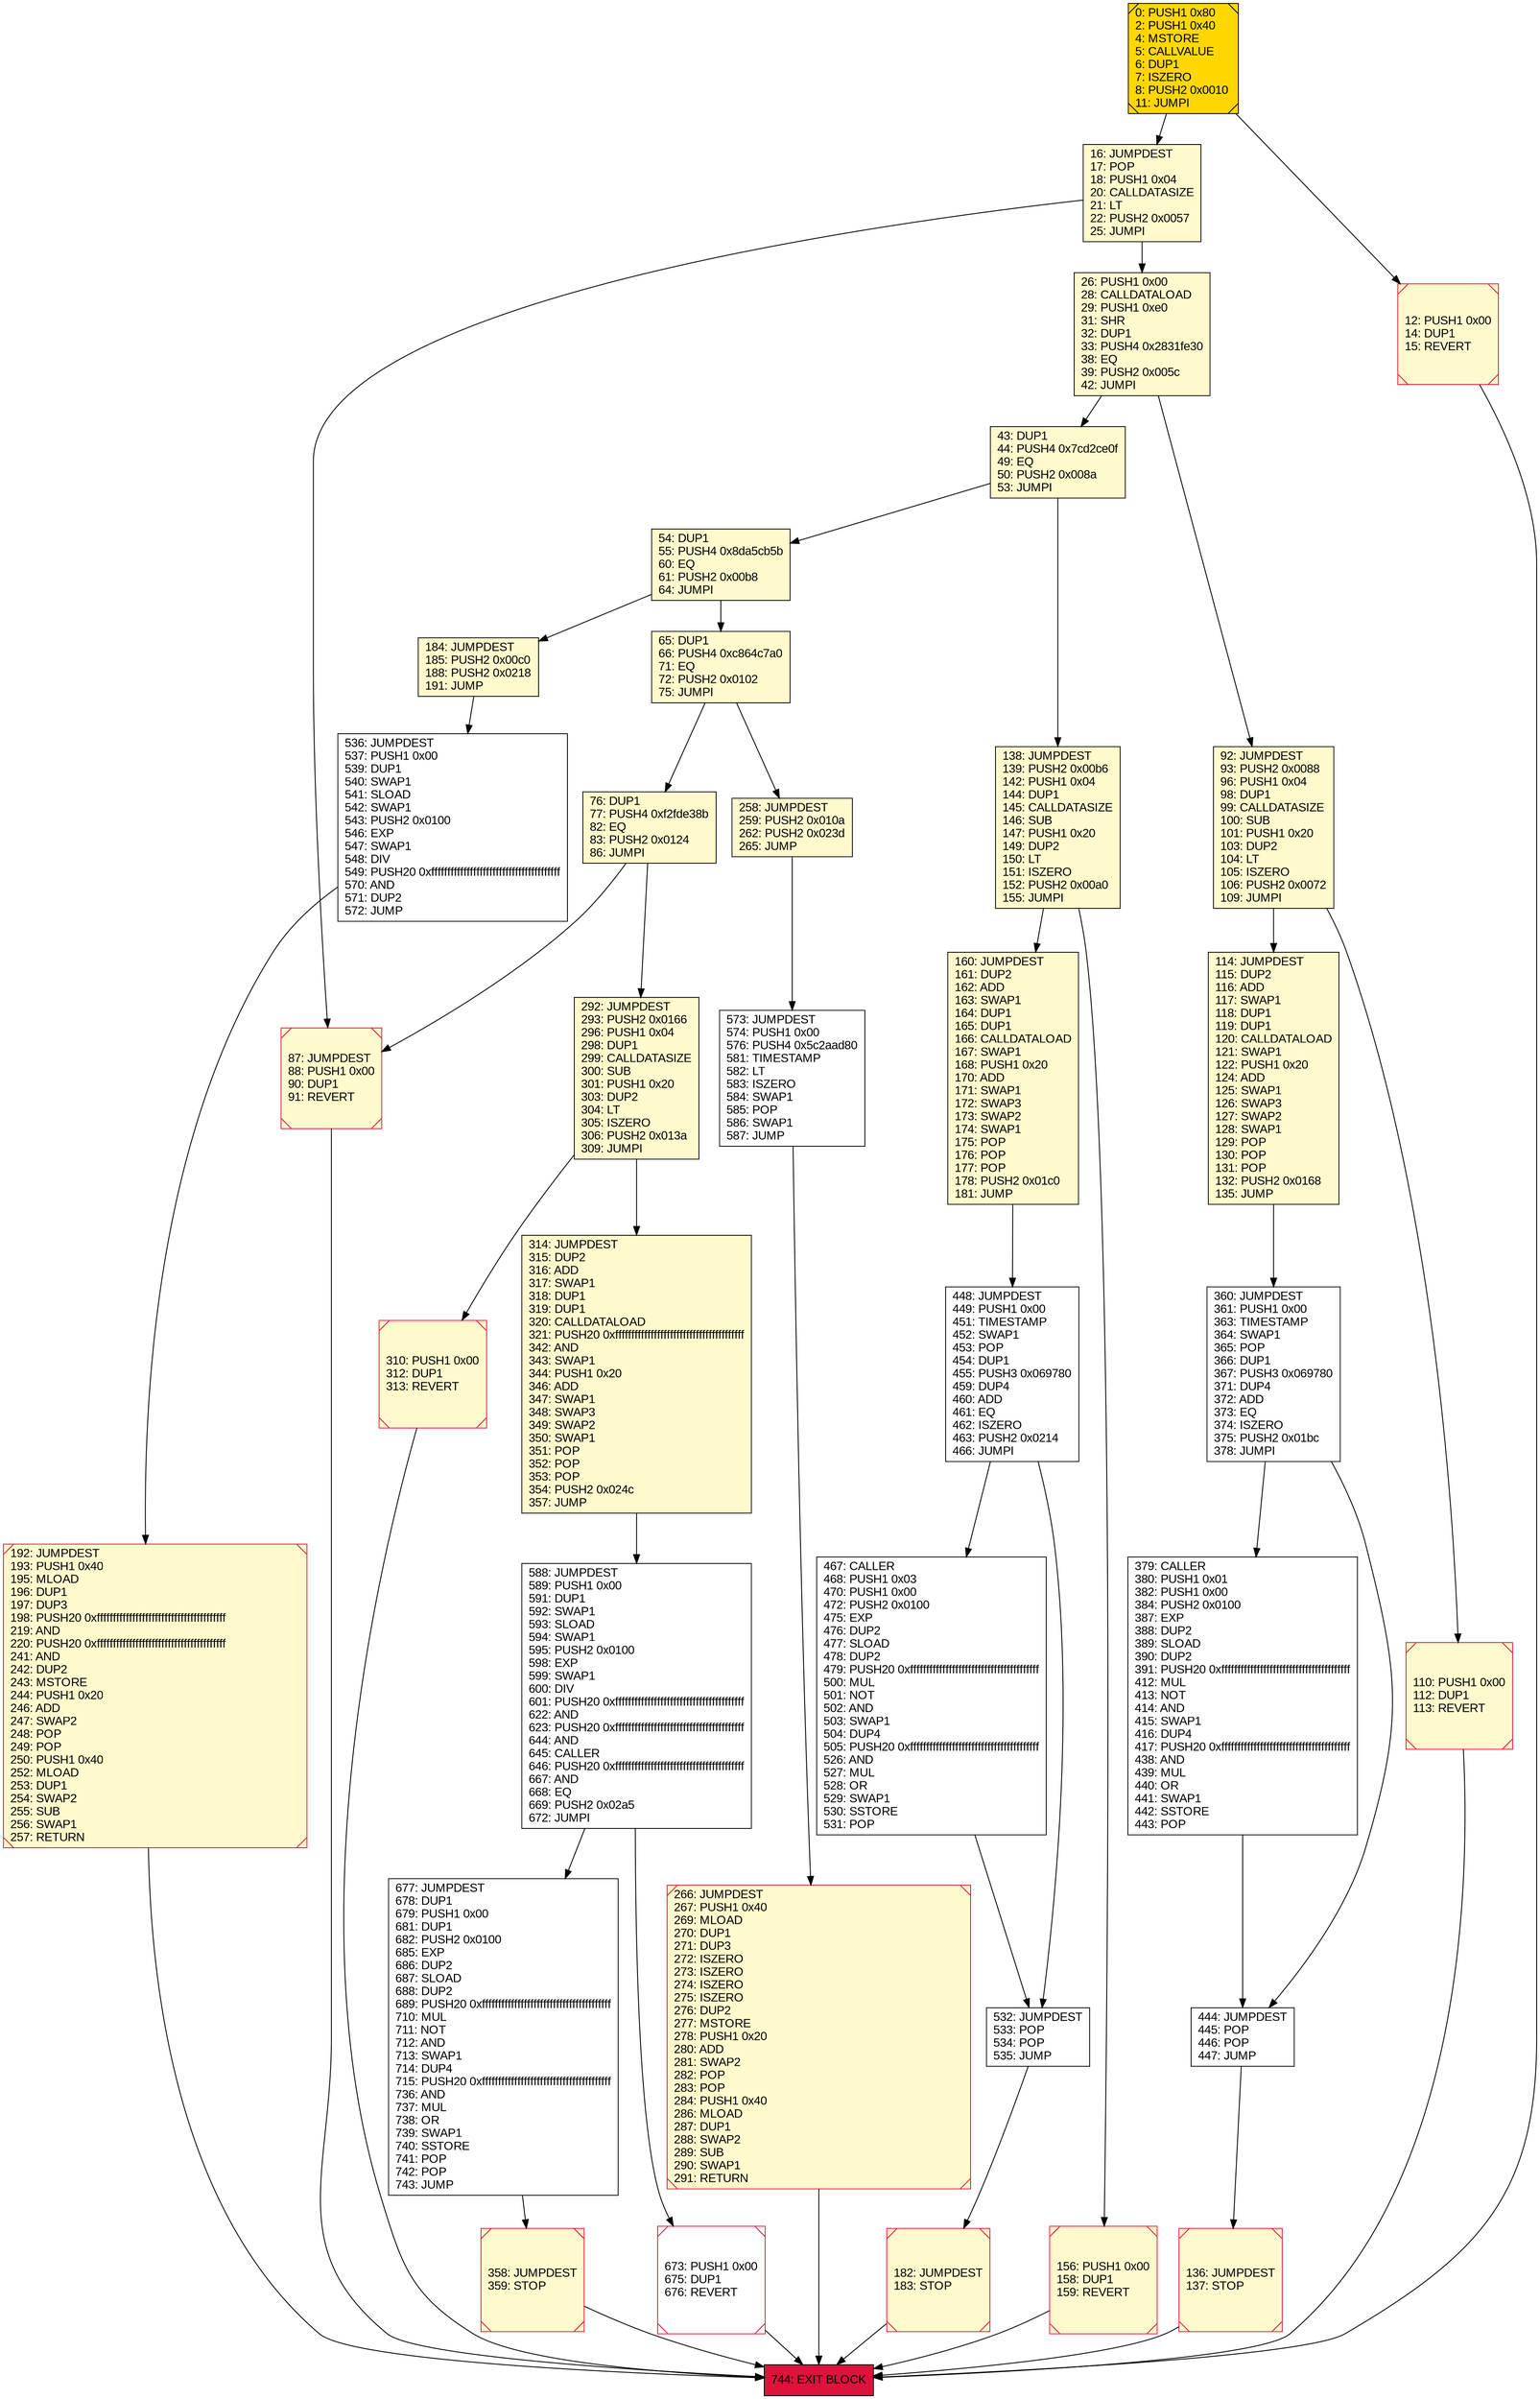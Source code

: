 digraph G {
bgcolor=transparent rankdir=UD;
node [shape=box style=filled color=black fillcolor=white fontname=arial fontcolor=black];
673 [label="673: PUSH1 0x00\l675: DUP1\l676: REVERT\l" shape=Msquare color=crimson ];
258 [label="258: JUMPDEST\l259: PUSH2 0x010a\l262: PUSH2 0x023d\l265: JUMP\l" fillcolor=lemonchiffon ];
448 [label="448: JUMPDEST\l449: PUSH1 0x00\l451: TIMESTAMP\l452: SWAP1\l453: POP\l454: DUP1\l455: PUSH3 0x069780\l459: DUP4\l460: ADD\l461: EQ\l462: ISZERO\l463: PUSH2 0x0214\l466: JUMPI\l" ];
184 [label="184: JUMPDEST\l185: PUSH2 0x00c0\l188: PUSH2 0x0218\l191: JUMP\l" fillcolor=lemonchiffon ];
114 [label="114: JUMPDEST\l115: DUP2\l116: ADD\l117: SWAP1\l118: DUP1\l119: DUP1\l120: CALLDATALOAD\l121: SWAP1\l122: PUSH1 0x20\l124: ADD\l125: SWAP1\l126: SWAP3\l127: SWAP2\l128: SWAP1\l129: POP\l130: POP\l131: POP\l132: PUSH2 0x0168\l135: JUMP\l" fillcolor=lemonchiffon ];
65 [label="65: DUP1\l66: PUSH4 0xc864c7a0\l71: EQ\l72: PUSH2 0x0102\l75: JUMPI\l" fillcolor=lemonchiffon ];
43 [label="43: DUP1\l44: PUSH4 0x7cd2ce0f\l49: EQ\l50: PUSH2 0x008a\l53: JUMPI\l" fillcolor=lemonchiffon ];
110 [label="110: PUSH1 0x00\l112: DUP1\l113: REVERT\l" fillcolor=lemonchiffon shape=Msquare color=crimson ];
138 [label="138: JUMPDEST\l139: PUSH2 0x00b6\l142: PUSH1 0x04\l144: DUP1\l145: CALLDATASIZE\l146: SUB\l147: PUSH1 0x20\l149: DUP2\l150: LT\l151: ISZERO\l152: PUSH2 0x00a0\l155: JUMPI\l" fillcolor=lemonchiffon ];
360 [label="360: JUMPDEST\l361: PUSH1 0x00\l363: TIMESTAMP\l364: SWAP1\l365: POP\l366: DUP1\l367: PUSH3 0x069780\l371: DUP4\l372: ADD\l373: EQ\l374: ISZERO\l375: PUSH2 0x01bc\l378: JUMPI\l" ];
160 [label="160: JUMPDEST\l161: DUP2\l162: ADD\l163: SWAP1\l164: DUP1\l165: DUP1\l166: CALLDATALOAD\l167: SWAP1\l168: PUSH1 0x20\l170: ADD\l171: SWAP1\l172: SWAP3\l173: SWAP2\l174: SWAP1\l175: POP\l176: POP\l177: POP\l178: PUSH2 0x01c0\l181: JUMP\l" fillcolor=lemonchiffon ];
87 [label="87: JUMPDEST\l88: PUSH1 0x00\l90: DUP1\l91: REVERT\l" fillcolor=lemonchiffon shape=Msquare color=crimson ];
314 [label="314: JUMPDEST\l315: DUP2\l316: ADD\l317: SWAP1\l318: DUP1\l319: DUP1\l320: CALLDATALOAD\l321: PUSH20 0xffffffffffffffffffffffffffffffffffffffff\l342: AND\l343: SWAP1\l344: PUSH1 0x20\l346: ADD\l347: SWAP1\l348: SWAP3\l349: SWAP2\l350: SWAP1\l351: POP\l352: POP\l353: POP\l354: PUSH2 0x024c\l357: JUMP\l" fillcolor=lemonchiffon ];
192 [label="192: JUMPDEST\l193: PUSH1 0x40\l195: MLOAD\l196: DUP1\l197: DUP3\l198: PUSH20 0xffffffffffffffffffffffffffffffffffffffff\l219: AND\l220: PUSH20 0xffffffffffffffffffffffffffffffffffffffff\l241: AND\l242: DUP2\l243: MSTORE\l244: PUSH1 0x20\l246: ADD\l247: SWAP2\l248: POP\l249: POP\l250: PUSH1 0x40\l252: MLOAD\l253: DUP1\l254: SWAP2\l255: SUB\l256: SWAP1\l257: RETURN\l" fillcolor=lemonchiffon shape=Msquare color=crimson ];
92 [label="92: JUMPDEST\l93: PUSH2 0x0088\l96: PUSH1 0x04\l98: DUP1\l99: CALLDATASIZE\l100: SUB\l101: PUSH1 0x20\l103: DUP2\l104: LT\l105: ISZERO\l106: PUSH2 0x0072\l109: JUMPI\l" fillcolor=lemonchiffon ];
310 [label="310: PUSH1 0x00\l312: DUP1\l313: REVERT\l" fillcolor=lemonchiffon shape=Msquare color=crimson ];
26 [label="26: PUSH1 0x00\l28: CALLDATALOAD\l29: PUSH1 0xe0\l31: SHR\l32: DUP1\l33: PUSH4 0x2831fe30\l38: EQ\l39: PUSH2 0x005c\l42: JUMPI\l" fillcolor=lemonchiffon ];
0 [label="0: PUSH1 0x80\l2: PUSH1 0x40\l4: MSTORE\l5: CALLVALUE\l6: DUP1\l7: ISZERO\l8: PUSH2 0x0010\l11: JUMPI\l" fillcolor=lemonchiffon shape=Msquare fillcolor=gold ];
54 [label="54: DUP1\l55: PUSH4 0x8da5cb5b\l60: EQ\l61: PUSH2 0x00b8\l64: JUMPI\l" fillcolor=lemonchiffon ];
136 [label="136: JUMPDEST\l137: STOP\l" fillcolor=lemonchiffon shape=Msquare color=crimson ];
677 [label="677: JUMPDEST\l678: DUP1\l679: PUSH1 0x00\l681: DUP1\l682: PUSH2 0x0100\l685: EXP\l686: DUP2\l687: SLOAD\l688: DUP2\l689: PUSH20 0xffffffffffffffffffffffffffffffffffffffff\l710: MUL\l711: NOT\l712: AND\l713: SWAP1\l714: DUP4\l715: PUSH20 0xffffffffffffffffffffffffffffffffffffffff\l736: AND\l737: MUL\l738: OR\l739: SWAP1\l740: SSTORE\l741: POP\l742: POP\l743: JUMP\l" ];
532 [label="532: JUMPDEST\l533: POP\l534: POP\l535: JUMP\l" ];
182 [label="182: JUMPDEST\l183: STOP\l" fillcolor=lemonchiffon shape=Msquare color=crimson ];
16 [label="16: JUMPDEST\l17: POP\l18: PUSH1 0x04\l20: CALLDATASIZE\l21: LT\l22: PUSH2 0x0057\l25: JUMPI\l" fillcolor=lemonchiffon ];
744 [label="744: EXIT BLOCK\l" fillcolor=crimson ];
588 [label="588: JUMPDEST\l589: PUSH1 0x00\l591: DUP1\l592: SWAP1\l593: SLOAD\l594: SWAP1\l595: PUSH2 0x0100\l598: EXP\l599: SWAP1\l600: DIV\l601: PUSH20 0xffffffffffffffffffffffffffffffffffffffff\l622: AND\l623: PUSH20 0xffffffffffffffffffffffffffffffffffffffff\l644: AND\l645: CALLER\l646: PUSH20 0xffffffffffffffffffffffffffffffffffffffff\l667: AND\l668: EQ\l669: PUSH2 0x02a5\l672: JUMPI\l" ];
573 [label="573: JUMPDEST\l574: PUSH1 0x00\l576: PUSH4 0x5c2aad80\l581: TIMESTAMP\l582: LT\l583: ISZERO\l584: SWAP1\l585: POP\l586: SWAP1\l587: JUMP\l" ];
12 [label="12: PUSH1 0x00\l14: DUP1\l15: REVERT\l" fillcolor=lemonchiffon shape=Msquare color=crimson ];
536 [label="536: JUMPDEST\l537: PUSH1 0x00\l539: DUP1\l540: SWAP1\l541: SLOAD\l542: SWAP1\l543: PUSH2 0x0100\l546: EXP\l547: SWAP1\l548: DIV\l549: PUSH20 0xffffffffffffffffffffffffffffffffffffffff\l570: AND\l571: DUP2\l572: JUMP\l" ];
358 [label="358: JUMPDEST\l359: STOP\l" fillcolor=lemonchiffon shape=Msquare color=crimson ];
467 [label="467: CALLER\l468: PUSH1 0x03\l470: PUSH1 0x00\l472: PUSH2 0x0100\l475: EXP\l476: DUP2\l477: SLOAD\l478: DUP2\l479: PUSH20 0xffffffffffffffffffffffffffffffffffffffff\l500: MUL\l501: NOT\l502: AND\l503: SWAP1\l504: DUP4\l505: PUSH20 0xffffffffffffffffffffffffffffffffffffffff\l526: AND\l527: MUL\l528: OR\l529: SWAP1\l530: SSTORE\l531: POP\l" ];
76 [label="76: DUP1\l77: PUSH4 0xf2fde38b\l82: EQ\l83: PUSH2 0x0124\l86: JUMPI\l" fillcolor=lemonchiffon ];
292 [label="292: JUMPDEST\l293: PUSH2 0x0166\l296: PUSH1 0x04\l298: DUP1\l299: CALLDATASIZE\l300: SUB\l301: PUSH1 0x20\l303: DUP2\l304: LT\l305: ISZERO\l306: PUSH2 0x013a\l309: JUMPI\l" fillcolor=lemonchiffon ];
266 [label="266: JUMPDEST\l267: PUSH1 0x40\l269: MLOAD\l270: DUP1\l271: DUP3\l272: ISZERO\l273: ISZERO\l274: ISZERO\l275: ISZERO\l276: DUP2\l277: MSTORE\l278: PUSH1 0x20\l280: ADD\l281: SWAP2\l282: POP\l283: POP\l284: PUSH1 0x40\l286: MLOAD\l287: DUP1\l288: SWAP2\l289: SUB\l290: SWAP1\l291: RETURN\l" fillcolor=lemonchiffon shape=Msquare color=crimson ];
444 [label="444: JUMPDEST\l445: POP\l446: POP\l447: JUMP\l" ];
379 [label="379: CALLER\l380: PUSH1 0x01\l382: PUSH1 0x00\l384: PUSH2 0x0100\l387: EXP\l388: DUP2\l389: SLOAD\l390: DUP2\l391: PUSH20 0xffffffffffffffffffffffffffffffffffffffff\l412: MUL\l413: NOT\l414: AND\l415: SWAP1\l416: DUP4\l417: PUSH20 0xffffffffffffffffffffffffffffffffffffffff\l438: AND\l439: MUL\l440: OR\l441: SWAP1\l442: SSTORE\l443: POP\l" ];
156 [label="156: PUSH1 0x00\l158: DUP1\l159: REVERT\l" fillcolor=lemonchiffon shape=Msquare color=crimson ];
138 -> 160;
65 -> 258;
379 -> 444;
54 -> 184;
54 -> 65;
160 -> 448;
92 -> 110;
358 -> 744;
114 -> 360;
448 -> 532;
92 -> 114;
573 -> 266;
43 -> 138;
292 -> 310;
76 -> 87;
292 -> 314;
110 -> 744;
184 -> 536;
360 -> 444;
258 -> 573;
588 -> 673;
360 -> 379;
677 -> 358;
0 -> 12;
16 -> 87;
87 -> 744;
314 -> 588;
536 -> 192;
76 -> 292;
12 -> 744;
182 -> 744;
26 -> 92;
43 -> 54;
156 -> 744;
26 -> 43;
266 -> 744;
673 -> 744;
444 -> 136;
138 -> 156;
467 -> 532;
16 -> 26;
0 -> 16;
136 -> 744;
588 -> 677;
448 -> 467;
65 -> 76;
192 -> 744;
532 -> 182;
310 -> 744;
}